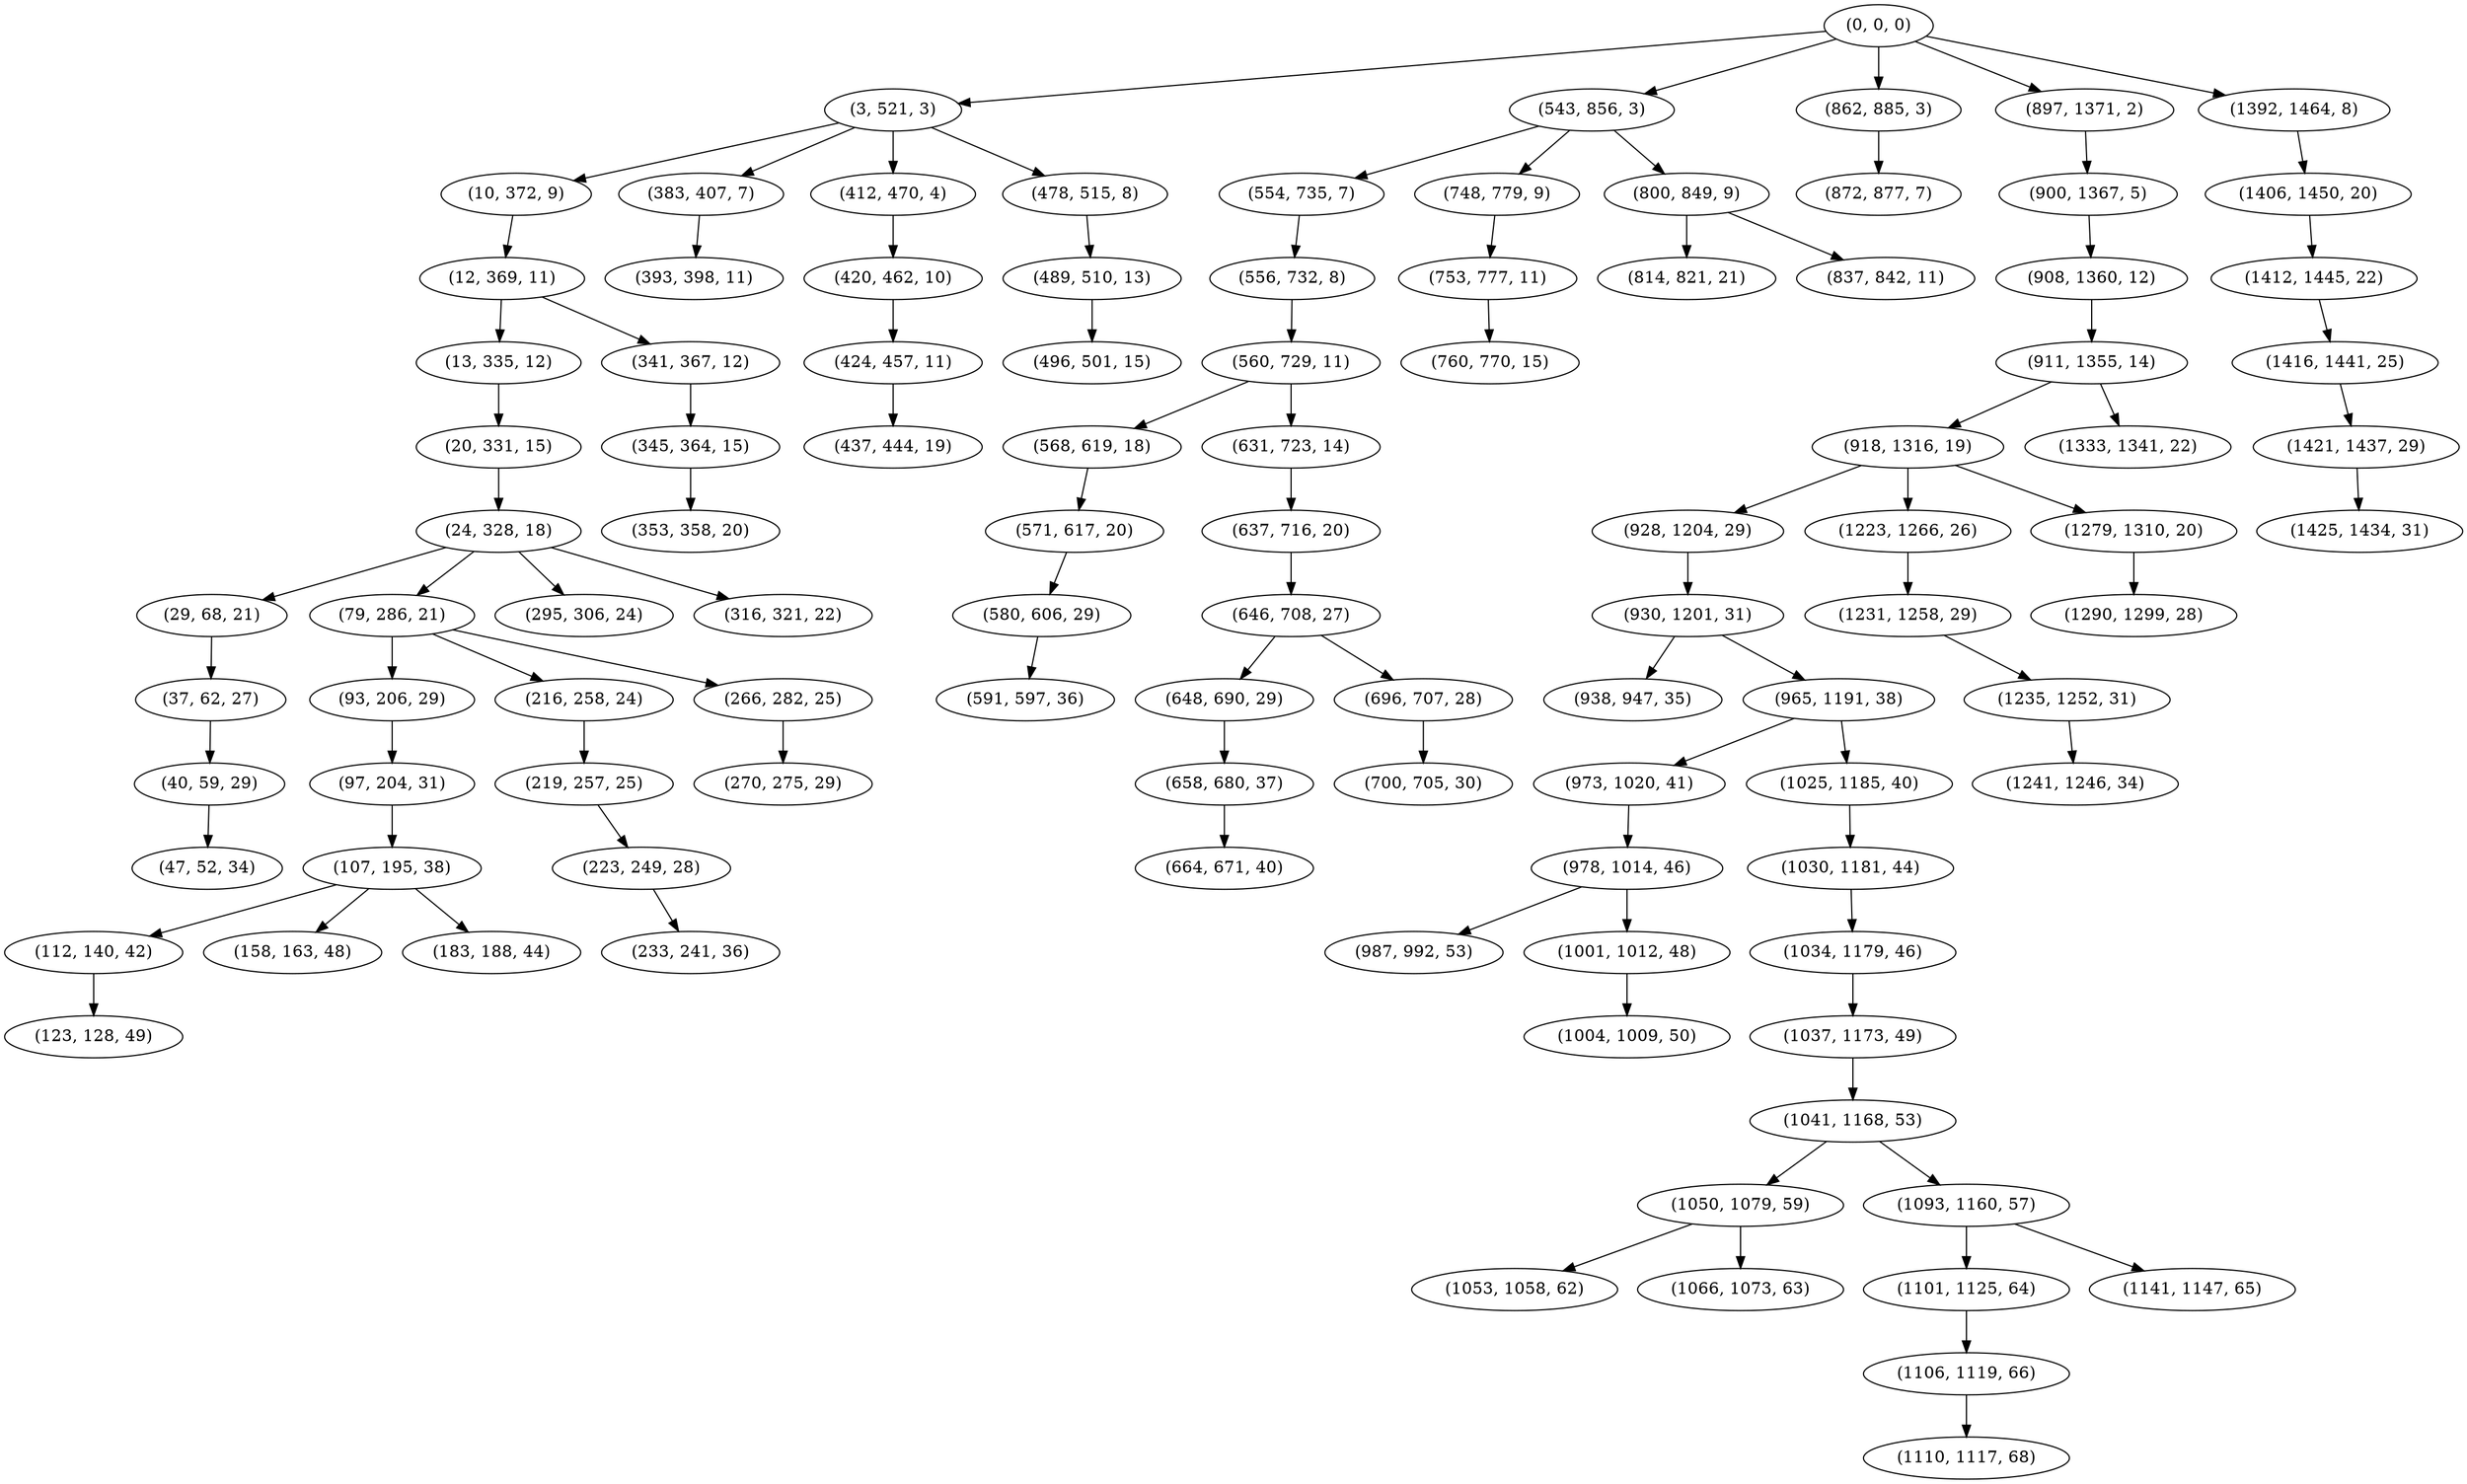digraph tree {
    "(0, 0, 0)";
    "(3, 521, 3)";
    "(10, 372, 9)";
    "(12, 369, 11)";
    "(13, 335, 12)";
    "(20, 331, 15)";
    "(24, 328, 18)";
    "(29, 68, 21)";
    "(37, 62, 27)";
    "(40, 59, 29)";
    "(47, 52, 34)";
    "(79, 286, 21)";
    "(93, 206, 29)";
    "(97, 204, 31)";
    "(107, 195, 38)";
    "(112, 140, 42)";
    "(123, 128, 49)";
    "(158, 163, 48)";
    "(183, 188, 44)";
    "(216, 258, 24)";
    "(219, 257, 25)";
    "(223, 249, 28)";
    "(233, 241, 36)";
    "(266, 282, 25)";
    "(270, 275, 29)";
    "(295, 306, 24)";
    "(316, 321, 22)";
    "(341, 367, 12)";
    "(345, 364, 15)";
    "(353, 358, 20)";
    "(383, 407, 7)";
    "(393, 398, 11)";
    "(412, 470, 4)";
    "(420, 462, 10)";
    "(424, 457, 11)";
    "(437, 444, 19)";
    "(478, 515, 8)";
    "(489, 510, 13)";
    "(496, 501, 15)";
    "(543, 856, 3)";
    "(554, 735, 7)";
    "(556, 732, 8)";
    "(560, 729, 11)";
    "(568, 619, 18)";
    "(571, 617, 20)";
    "(580, 606, 29)";
    "(591, 597, 36)";
    "(631, 723, 14)";
    "(637, 716, 20)";
    "(646, 708, 27)";
    "(648, 690, 29)";
    "(658, 680, 37)";
    "(664, 671, 40)";
    "(696, 707, 28)";
    "(700, 705, 30)";
    "(748, 779, 9)";
    "(753, 777, 11)";
    "(760, 770, 15)";
    "(800, 849, 9)";
    "(814, 821, 21)";
    "(837, 842, 11)";
    "(862, 885, 3)";
    "(872, 877, 7)";
    "(897, 1371, 2)";
    "(900, 1367, 5)";
    "(908, 1360, 12)";
    "(911, 1355, 14)";
    "(918, 1316, 19)";
    "(928, 1204, 29)";
    "(930, 1201, 31)";
    "(938, 947, 35)";
    "(965, 1191, 38)";
    "(973, 1020, 41)";
    "(978, 1014, 46)";
    "(987, 992, 53)";
    "(1001, 1012, 48)";
    "(1004, 1009, 50)";
    "(1025, 1185, 40)";
    "(1030, 1181, 44)";
    "(1034, 1179, 46)";
    "(1037, 1173, 49)";
    "(1041, 1168, 53)";
    "(1050, 1079, 59)";
    "(1053, 1058, 62)";
    "(1066, 1073, 63)";
    "(1093, 1160, 57)";
    "(1101, 1125, 64)";
    "(1106, 1119, 66)";
    "(1110, 1117, 68)";
    "(1141, 1147, 65)";
    "(1223, 1266, 26)";
    "(1231, 1258, 29)";
    "(1235, 1252, 31)";
    "(1241, 1246, 34)";
    "(1279, 1310, 20)";
    "(1290, 1299, 28)";
    "(1333, 1341, 22)";
    "(1392, 1464, 8)";
    "(1406, 1450, 20)";
    "(1412, 1445, 22)";
    "(1416, 1441, 25)";
    "(1421, 1437, 29)";
    "(1425, 1434, 31)";
    "(0, 0, 0)" -> "(3, 521, 3)";
    "(0, 0, 0)" -> "(543, 856, 3)";
    "(0, 0, 0)" -> "(862, 885, 3)";
    "(0, 0, 0)" -> "(897, 1371, 2)";
    "(0, 0, 0)" -> "(1392, 1464, 8)";
    "(3, 521, 3)" -> "(10, 372, 9)";
    "(3, 521, 3)" -> "(383, 407, 7)";
    "(3, 521, 3)" -> "(412, 470, 4)";
    "(3, 521, 3)" -> "(478, 515, 8)";
    "(10, 372, 9)" -> "(12, 369, 11)";
    "(12, 369, 11)" -> "(13, 335, 12)";
    "(12, 369, 11)" -> "(341, 367, 12)";
    "(13, 335, 12)" -> "(20, 331, 15)";
    "(20, 331, 15)" -> "(24, 328, 18)";
    "(24, 328, 18)" -> "(29, 68, 21)";
    "(24, 328, 18)" -> "(79, 286, 21)";
    "(24, 328, 18)" -> "(295, 306, 24)";
    "(24, 328, 18)" -> "(316, 321, 22)";
    "(29, 68, 21)" -> "(37, 62, 27)";
    "(37, 62, 27)" -> "(40, 59, 29)";
    "(40, 59, 29)" -> "(47, 52, 34)";
    "(79, 286, 21)" -> "(93, 206, 29)";
    "(79, 286, 21)" -> "(216, 258, 24)";
    "(79, 286, 21)" -> "(266, 282, 25)";
    "(93, 206, 29)" -> "(97, 204, 31)";
    "(97, 204, 31)" -> "(107, 195, 38)";
    "(107, 195, 38)" -> "(112, 140, 42)";
    "(107, 195, 38)" -> "(158, 163, 48)";
    "(107, 195, 38)" -> "(183, 188, 44)";
    "(112, 140, 42)" -> "(123, 128, 49)";
    "(216, 258, 24)" -> "(219, 257, 25)";
    "(219, 257, 25)" -> "(223, 249, 28)";
    "(223, 249, 28)" -> "(233, 241, 36)";
    "(266, 282, 25)" -> "(270, 275, 29)";
    "(341, 367, 12)" -> "(345, 364, 15)";
    "(345, 364, 15)" -> "(353, 358, 20)";
    "(383, 407, 7)" -> "(393, 398, 11)";
    "(412, 470, 4)" -> "(420, 462, 10)";
    "(420, 462, 10)" -> "(424, 457, 11)";
    "(424, 457, 11)" -> "(437, 444, 19)";
    "(478, 515, 8)" -> "(489, 510, 13)";
    "(489, 510, 13)" -> "(496, 501, 15)";
    "(543, 856, 3)" -> "(554, 735, 7)";
    "(543, 856, 3)" -> "(748, 779, 9)";
    "(543, 856, 3)" -> "(800, 849, 9)";
    "(554, 735, 7)" -> "(556, 732, 8)";
    "(556, 732, 8)" -> "(560, 729, 11)";
    "(560, 729, 11)" -> "(568, 619, 18)";
    "(560, 729, 11)" -> "(631, 723, 14)";
    "(568, 619, 18)" -> "(571, 617, 20)";
    "(571, 617, 20)" -> "(580, 606, 29)";
    "(580, 606, 29)" -> "(591, 597, 36)";
    "(631, 723, 14)" -> "(637, 716, 20)";
    "(637, 716, 20)" -> "(646, 708, 27)";
    "(646, 708, 27)" -> "(648, 690, 29)";
    "(646, 708, 27)" -> "(696, 707, 28)";
    "(648, 690, 29)" -> "(658, 680, 37)";
    "(658, 680, 37)" -> "(664, 671, 40)";
    "(696, 707, 28)" -> "(700, 705, 30)";
    "(748, 779, 9)" -> "(753, 777, 11)";
    "(753, 777, 11)" -> "(760, 770, 15)";
    "(800, 849, 9)" -> "(814, 821, 21)";
    "(800, 849, 9)" -> "(837, 842, 11)";
    "(862, 885, 3)" -> "(872, 877, 7)";
    "(897, 1371, 2)" -> "(900, 1367, 5)";
    "(900, 1367, 5)" -> "(908, 1360, 12)";
    "(908, 1360, 12)" -> "(911, 1355, 14)";
    "(911, 1355, 14)" -> "(918, 1316, 19)";
    "(911, 1355, 14)" -> "(1333, 1341, 22)";
    "(918, 1316, 19)" -> "(928, 1204, 29)";
    "(918, 1316, 19)" -> "(1223, 1266, 26)";
    "(918, 1316, 19)" -> "(1279, 1310, 20)";
    "(928, 1204, 29)" -> "(930, 1201, 31)";
    "(930, 1201, 31)" -> "(938, 947, 35)";
    "(930, 1201, 31)" -> "(965, 1191, 38)";
    "(965, 1191, 38)" -> "(973, 1020, 41)";
    "(965, 1191, 38)" -> "(1025, 1185, 40)";
    "(973, 1020, 41)" -> "(978, 1014, 46)";
    "(978, 1014, 46)" -> "(987, 992, 53)";
    "(978, 1014, 46)" -> "(1001, 1012, 48)";
    "(1001, 1012, 48)" -> "(1004, 1009, 50)";
    "(1025, 1185, 40)" -> "(1030, 1181, 44)";
    "(1030, 1181, 44)" -> "(1034, 1179, 46)";
    "(1034, 1179, 46)" -> "(1037, 1173, 49)";
    "(1037, 1173, 49)" -> "(1041, 1168, 53)";
    "(1041, 1168, 53)" -> "(1050, 1079, 59)";
    "(1041, 1168, 53)" -> "(1093, 1160, 57)";
    "(1050, 1079, 59)" -> "(1053, 1058, 62)";
    "(1050, 1079, 59)" -> "(1066, 1073, 63)";
    "(1093, 1160, 57)" -> "(1101, 1125, 64)";
    "(1093, 1160, 57)" -> "(1141, 1147, 65)";
    "(1101, 1125, 64)" -> "(1106, 1119, 66)";
    "(1106, 1119, 66)" -> "(1110, 1117, 68)";
    "(1223, 1266, 26)" -> "(1231, 1258, 29)";
    "(1231, 1258, 29)" -> "(1235, 1252, 31)";
    "(1235, 1252, 31)" -> "(1241, 1246, 34)";
    "(1279, 1310, 20)" -> "(1290, 1299, 28)";
    "(1392, 1464, 8)" -> "(1406, 1450, 20)";
    "(1406, 1450, 20)" -> "(1412, 1445, 22)";
    "(1412, 1445, 22)" -> "(1416, 1441, 25)";
    "(1416, 1441, 25)" -> "(1421, 1437, 29)";
    "(1421, 1437, 29)" -> "(1425, 1434, 31)";
}
